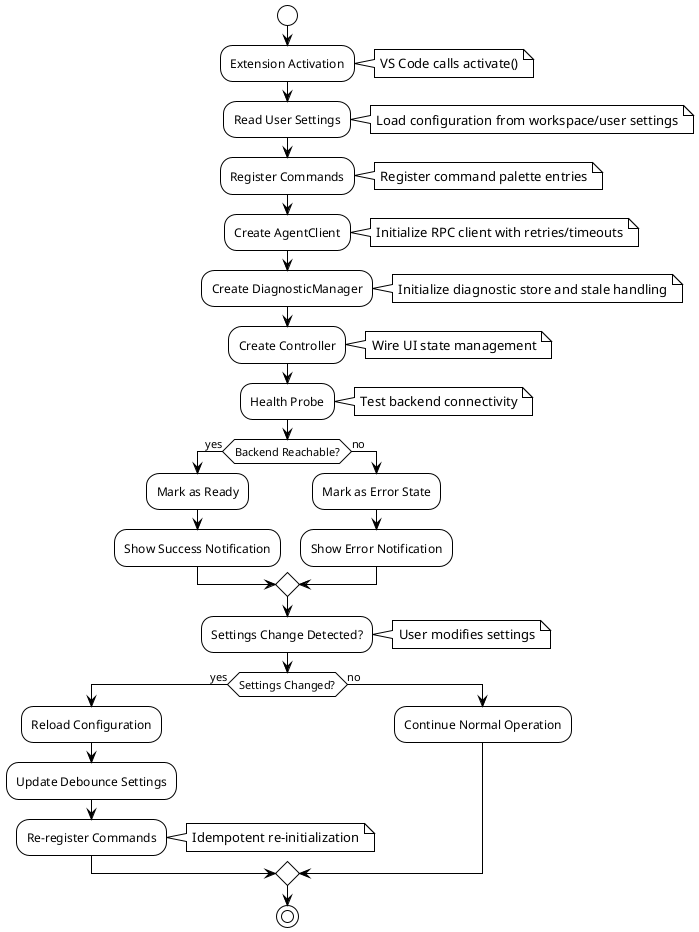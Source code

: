 @startuml extension_init_flow
!theme plain
skinparam backgroundColor white
skinparam activityStyle rectangle

start

:Extension Activation;
note right: VS Code calls activate()

:Read User Settings;
note right: Load configuration from workspace/user settings

:Register Commands;
note right: Register command palette entries

:Create AgentClient;
note right: Initialize RPC client with retries/timeouts

:Create DiagnosticManager;
note right: Initialize diagnostic store and stale handling

:Create Controller;
note right: Wire UI state management

:Health Probe;
note right: Test backend connectivity

if (Backend Reachable?) then (yes)
    :Mark as Ready;
    :Show Success Notification;
else (no)
    :Mark as Error State;
    :Show Error Notification;
endif

:Settings Change Detected?;
note right: User modifies settings

if (Settings Changed?) then (yes)
    :Reload Configuration;
    :Update Debounce Settings;
    :Re-register Commands;
    note right: Idempotent re-initialization
else (no)
    :Continue Normal Operation;
endif

stop

@enduml
